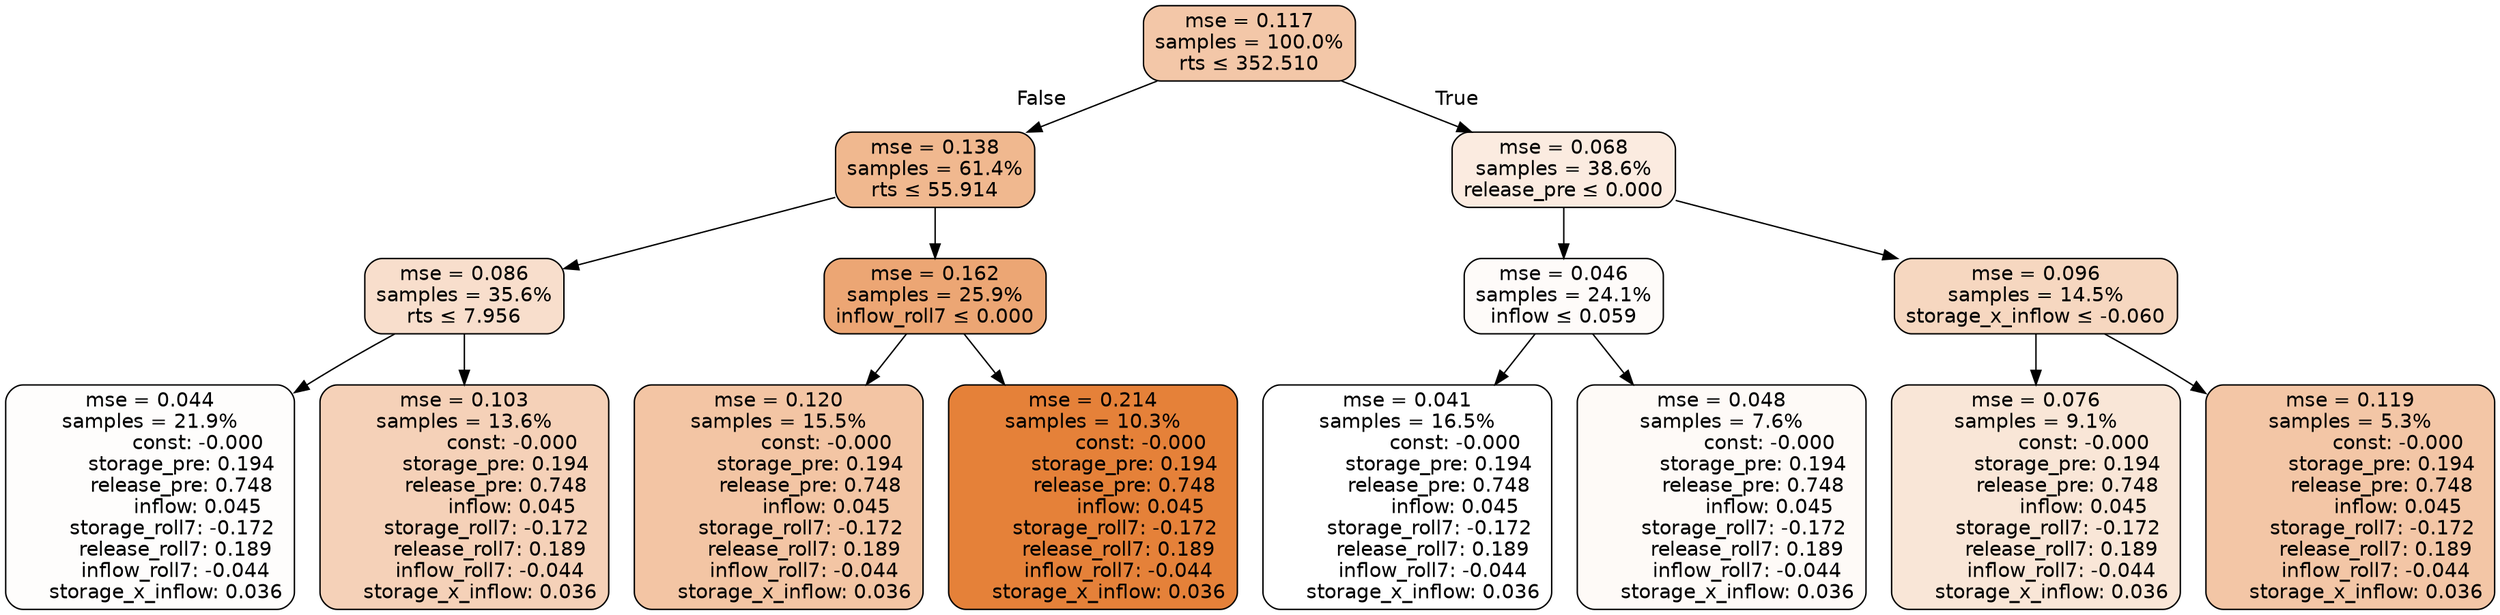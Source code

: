 digraph tree {
node [shape=rectangle, style="filled, rounded", color="black", fontname=helvetica] ;
edge [fontname=helvetica] ;
	"0" [label="mse = 0.117
samples = 100.0%
rts &le; 352.510", fillcolor="#f3c7a8"]
	"1" [label="mse = 0.138
samples = 61.4%
rts &le; 55.914", fillcolor="#f0b88f"]
	"2" [label="mse = 0.086
samples = 35.6%
rts &le; 7.956", fillcolor="#f8decc"]
	"3" [label="mse = 0.044
samples = 21.9%
               const: -0.000
          storage_pre: 0.194
          release_pre: 0.748
               inflow: 0.045
       storage_roll7: -0.172
        release_roll7: 0.189
        inflow_roll7: -0.044
     storage_x_inflow: 0.036", fillcolor="#fefdfc"]
	"4" [label="mse = 0.103
samples = 13.6%
               const: -0.000
          storage_pre: 0.194
          release_pre: 0.748
               inflow: 0.045
       storage_roll7: -0.172
        release_roll7: 0.189
        inflow_roll7: -0.044
     storage_x_inflow: 0.036", fillcolor="#f5d1b8"]
	"5" [label="mse = 0.162
samples = 25.9%
inflow_roll7 &le; 0.000", fillcolor="#eca674"]
	"6" [label="mse = 0.120
samples = 15.5%
               const: -0.000
          storage_pre: 0.194
          release_pre: 0.748
               inflow: 0.045
       storage_roll7: -0.172
        release_roll7: 0.189
        inflow_roll7: -0.044
     storage_x_inflow: 0.036", fillcolor="#f3c5a4"]
	"7" [label="mse = 0.214
samples = 10.3%
               const: -0.000
          storage_pre: 0.194
          release_pre: 0.748
               inflow: 0.045
       storage_roll7: -0.172
        release_roll7: 0.189
        inflow_roll7: -0.044
     storage_x_inflow: 0.036", fillcolor="#e58139"]
	"8" [label="mse = 0.068
samples = 38.6%
release_pre &le; 0.000", fillcolor="#fbebe0"]
	"9" [label="mse = 0.046
samples = 24.1%
inflow &le; 0.059", fillcolor="#fefbf9"]
	"10" [label="mse = 0.041
samples = 16.5%
               const: -0.000
          storage_pre: 0.194
          release_pre: 0.748
               inflow: 0.045
       storage_roll7: -0.172
        release_roll7: 0.189
        inflow_roll7: -0.044
     storage_x_inflow: 0.036", fillcolor="#ffffff"]
	"11" [label="mse = 0.048
samples = 7.6%
               const: -0.000
          storage_pre: 0.194
          release_pre: 0.748
               inflow: 0.045
       storage_roll7: -0.172
        release_roll7: 0.189
        inflow_roll7: -0.044
     storage_x_inflow: 0.036", fillcolor="#fefaf7"]
	"12" [label="mse = 0.096
samples = 14.5%
storage_x_inflow &le; -0.060", fillcolor="#f6d7c0"]
	"13" [label="mse = 0.076
samples = 9.1%
               const: -0.000
          storage_pre: 0.194
          release_pre: 0.748
               inflow: 0.045
       storage_roll7: -0.172
        release_roll7: 0.189
        inflow_roll7: -0.044
     storage_x_inflow: 0.036", fillcolor="#f9e6d7"]
	"14" [label="mse = 0.119
samples = 5.3%
               const: -0.000
          storage_pre: 0.194
          release_pre: 0.748
               inflow: 0.045
       storage_roll7: -0.172
        release_roll7: 0.189
        inflow_roll7: -0.044
     storage_x_inflow: 0.036", fillcolor="#f3c6a6"]

	"0" -> "1" [labeldistance=2.5, labelangle=45, headlabel="False"]
	"1" -> "2"
	"2" -> "3"
	"2" -> "4"
	"1" -> "5"
	"5" -> "6"
	"5" -> "7"
	"0" -> "8" [labeldistance=2.5, labelangle=-45, headlabel="True"]
	"8" -> "9"
	"9" -> "10"
	"9" -> "11"
	"8" -> "12"
	"12" -> "13"
	"12" -> "14"
}